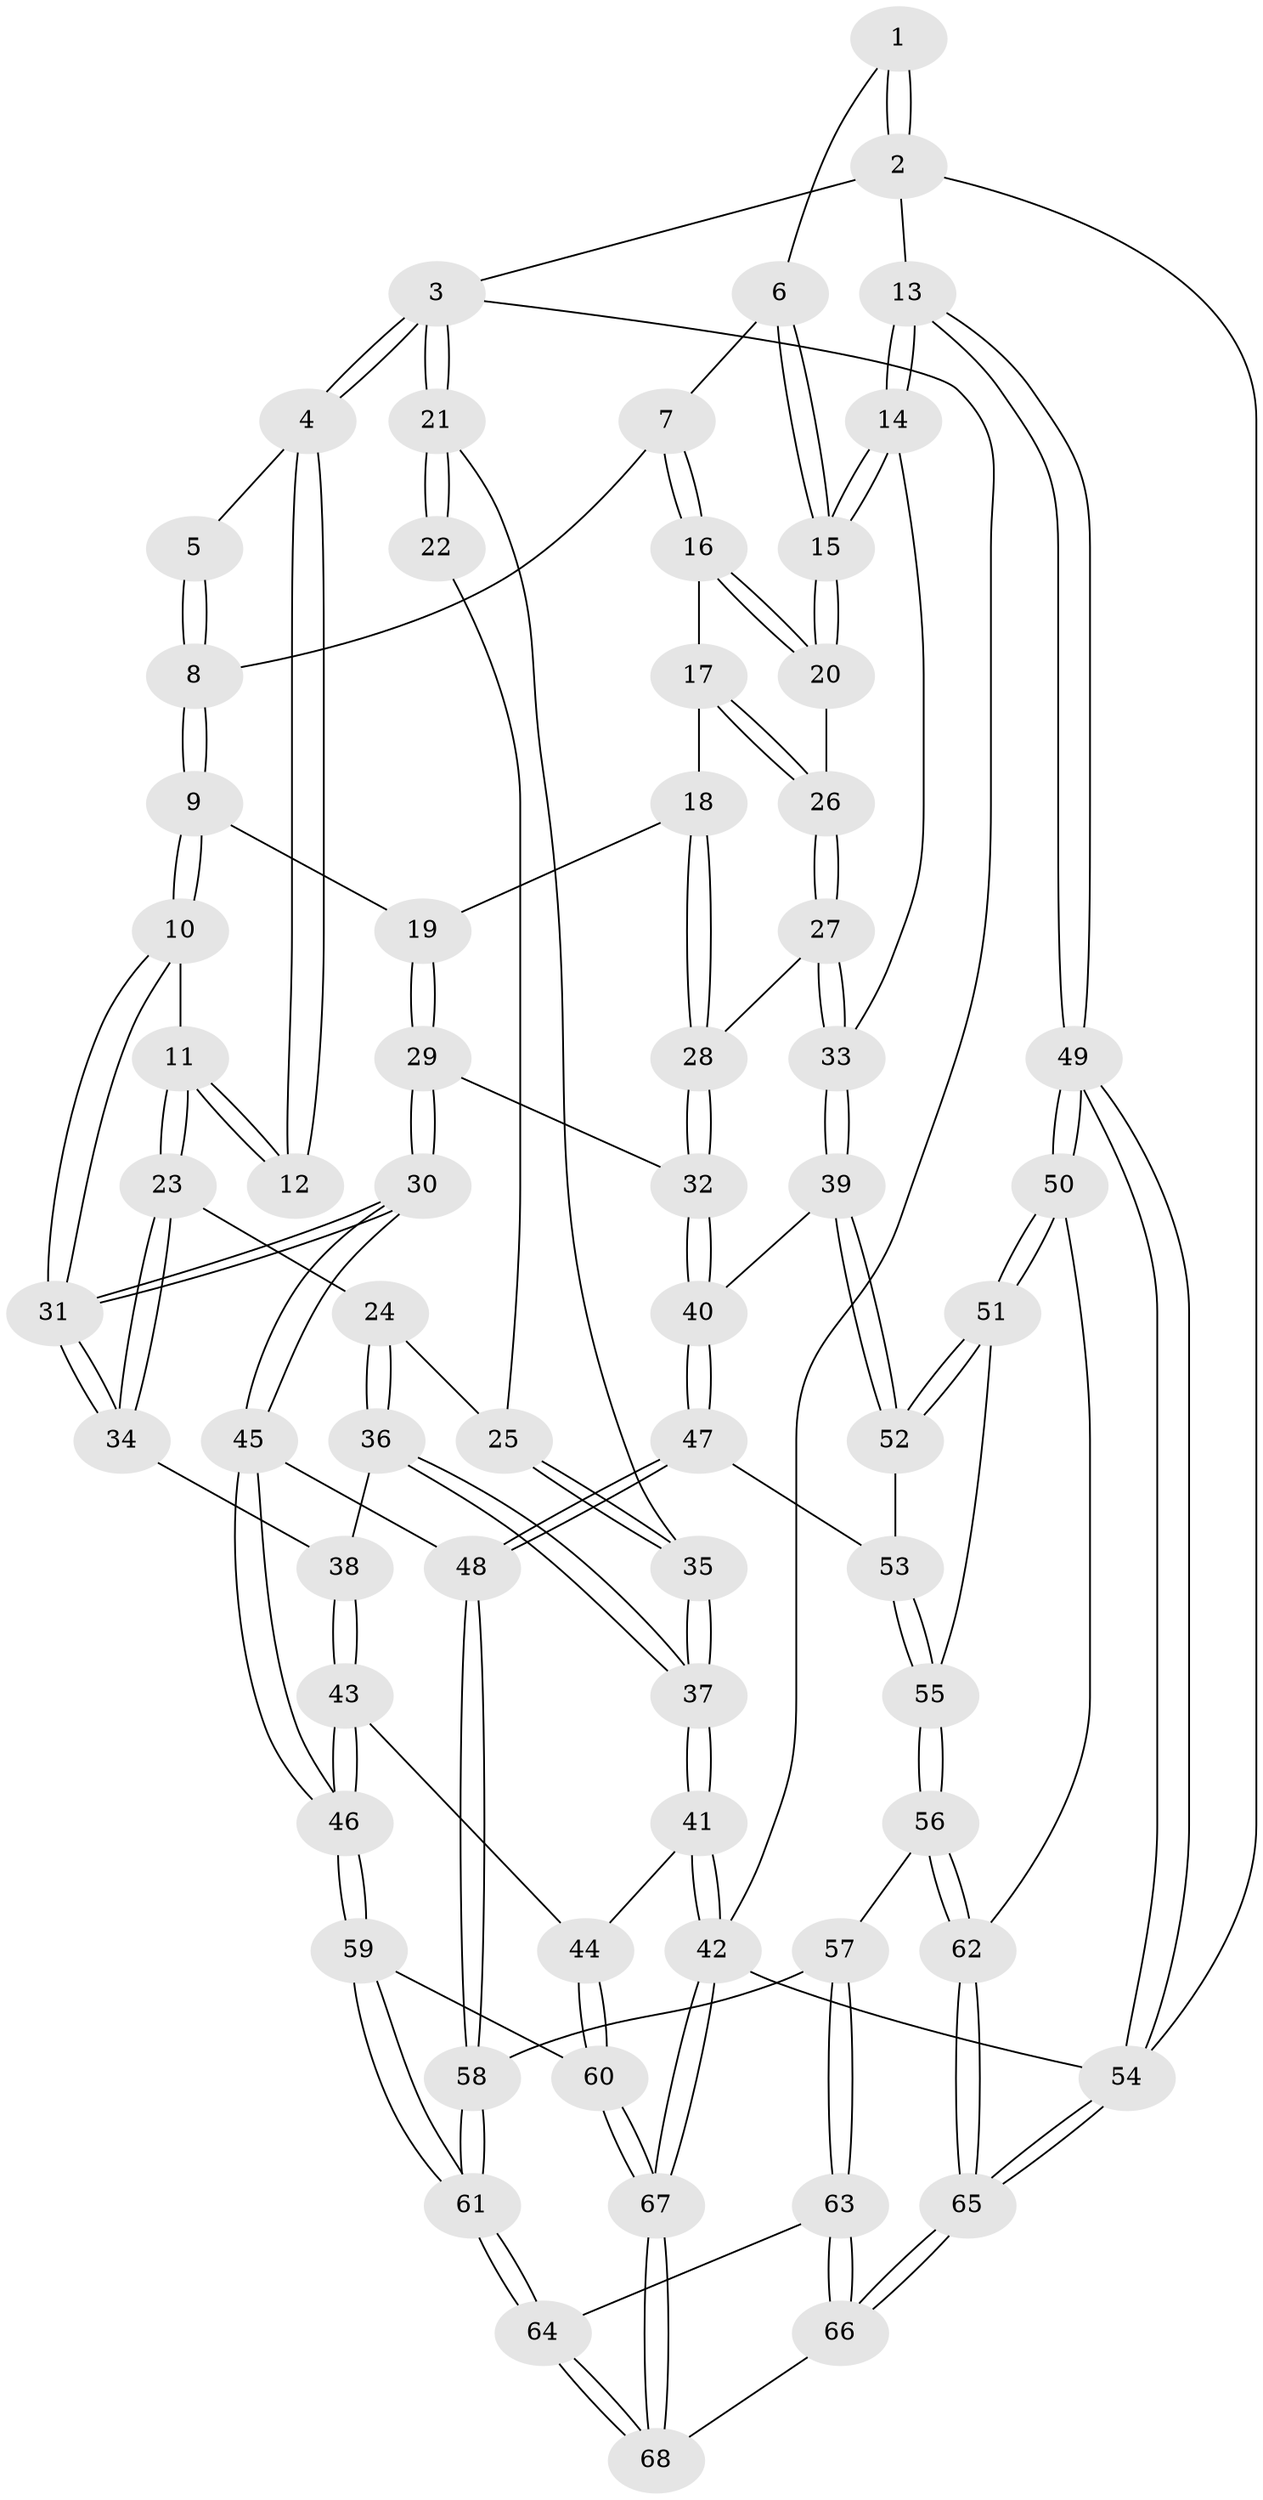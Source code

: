 // coarse degree distribution, {4: 0.2962962962962963, 2: 0.037037037037037035, 3: 0.14814814814814814, 5: 0.37037037037037035, 7: 0.07407407407407407, 6: 0.07407407407407407}
// Generated by graph-tools (version 1.1) at 2025/05/03/04/25 22:05:44]
// undirected, 68 vertices, 167 edges
graph export_dot {
graph [start="1"]
  node [color=gray90,style=filled];
  1 [pos="+0.7605933678648781+0"];
  2 [pos="+1+0"];
  3 [pos="+0+0"];
  4 [pos="+0.2234041686350791+0"];
  5 [pos="+0.23740489285696195+0"];
  6 [pos="+0.6202617795051061+0.08972428827726375"];
  7 [pos="+0.5717327966051238+0.12105655300060376"];
  8 [pos="+0.43141196664138926+0.09233499626250684"];
  9 [pos="+0.3653150110486167+0.23351954379520617"];
  10 [pos="+0.2609817749937538+0.24689846814972857"];
  11 [pos="+0.21725296054288287+0.2196998248504311"];
  12 [pos="+0.19300634475434827+0.08909849297148723"];
  13 [pos="+0.9657885527960275+0.3660293912037008"];
  14 [pos="+0.9349029628202566+0.36984168652377475"];
  15 [pos="+0.7433303714900258+0.2634472513795755"];
  16 [pos="+0.5595614745886704+0.15329627472115753"];
  17 [pos="+0.49031929154056647+0.23433084730118628"];
  18 [pos="+0.45577766987635027+0.2616743073347461"];
  19 [pos="+0.43247718403399926+0.2644912330841519"];
  20 [pos="+0.6038535872644425+0.2961644473793089"];
  21 [pos="+0+0.0066177529348614515"];
  22 [pos="+0.02152226106037019+0.14076325932711548"];
  23 [pos="+0.11362673183267596+0.2885345760891734"];
  24 [pos="+0.0895778956410547+0.2913046871577288"];
  25 [pos="+0.04861372464524848+0.29137130394388255"];
  26 [pos="+0.5998721174568103+0.3005842072638967"];
  27 [pos="+0.5659852467227314+0.35998370754915454"];
  28 [pos="+0.5612395465576507+0.3632458627881526"];
  29 [pos="+0.4226025648718843+0.47889782862504954"];
  30 [pos="+0.34455829387245174+0.5681315077908795"];
  31 [pos="+0.31321791819945594+0.48794167256663984"];
  32 [pos="+0.5393695539898656+0.41451739888687344"];
  33 [pos="+0.845250580861174+0.42234367623425567"];
  34 [pos="+0.1335767444882611+0.37596665388265293"];
  35 [pos="+0+0.3538449963284631"];
  36 [pos="+0.055450464201232084+0.49764002435109556"];
  37 [pos="+0+0.4874185360330378"];
  38 [pos="+0.10386914072830244+0.5067501927561145"];
  39 [pos="+0.7382714640593536+0.5123974668639346"];
  40 [pos="+0.6882867655023579+0.5237635583187145"];
  41 [pos="+0+0.740409532987613"];
  42 [pos="+0+1"];
  43 [pos="+0.24540186276523934+0.6055196977211765"];
  44 [pos="+0.08557511807923979+0.6879545951804802"];
  45 [pos="+0.3383679557581572+0.6000578676839755"];
  46 [pos="+0.32045085936208245+0.6104434789137927"];
  47 [pos="+0.6241550461332726+0.5767835692024637"];
  48 [pos="+0.4216883304741241+0.6401249370990656"];
  49 [pos="+1+0.8241949623756359"];
  50 [pos="+0.8615694151992187+0.7777188148772072"];
  51 [pos="+0.8480671569715024+0.7725462722525268"];
  52 [pos="+0.7516444390506637+0.6361905443464734"];
  53 [pos="+0.666667530262528+0.7085922110678122"];
  54 [pos="+1+1"];
  55 [pos="+0.6483492504699625+0.7811760801097747"];
  56 [pos="+0.6042591280840272+0.8093789582980299"];
  57 [pos="+0.5659078142124427+0.8056265691327469"];
  58 [pos="+0.5439781168672685+0.7977174519447244"];
  59 [pos="+0.31354217156839287+0.6387771840604415"];
  60 [pos="+0.15706219661638698+0.9338308616304067"];
  61 [pos="+0.3757345559024195+0.9847472447055385"];
  62 [pos="+0.6852149268198898+0.9374981352512485"];
  63 [pos="+0.556400902591624+0.924498018651723"];
  64 [pos="+0.3223022930817762+1"];
  65 [pos="+0.7813426778801121+1"];
  66 [pos="+0.6146418160367049+1"];
  67 [pos="+0.07405407140459845+1"];
  68 [pos="+0.309365308739008+1"];
  1 -- 2;
  1 -- 2;
  1 -- 6;
  2 -- 3;
  2 -- 13;
  2 -- 54;
  3 -- 4;
  3 -- 4;
  3 -- 21;
  3 -- 21;
  3 -- 42;
  4 -- 5;
  4 -- 12;
  4 -- 12;
  5 -- 8;
  5 -- 8;
  6 -- 7;
  6 -- 15;
  6 -- 15;
  7 -- 8;
  7 -- 16;
  7 -- 16;
  8 -- 9;
  8 -- 9;
  9 -- 10;
  9 -- 10;
  9 -- 19;
  10 -- 11;
  10 -- 31;
  10 -- 31;
  11 -- 12;
  11 -- 12;
  11 -- 23;
  11 -- 23;
  13 -- 14;
  13 -- 14;
  13 -- 49;
  13 -- 49;
  14 -- 15;
  14 -- 15;
  14 -- 33;
  15 -- 20;
  15 -- 20;
  16 -- 17;
  16 -- 20;
  16 -- 20;
  17 -- 18;
  17 -- 26;
  17 -- 26;
  18 -- 19;
  18 -- 28;
  18 -- 28;
  19 -- 29;
  19 -- 29;
  20 -- 26;
  21 -- 22;
  21 -- 22;
  21 -- 35;
  22 -- 25;
  23 -- 24;
  23 -- 34;
  23 -- 34;
  24 -- 25;
  24 -- 36;
  24 -- 36;
  25 -- 35;
  25 -- 35;
  26 -- 27;
  26 -- 27;
  27 -- 28;
  27 -- 33;
  27 -- 33;
  28 -- 32;
  28 -- 32;
  29 -- 30;
  29 -- 30;
  29 -- 32;
  30 -- 31;
  30 -- 31;
  30 -- 45;
  30 -- 45;
  31 -- 34;
  31 -- 34;
  32 -- 40;
  32 -- 40;
  33 -- 39;
  33 -- 39;
  34 -- 38;
  35 -- 37;
  35 -- 37;
  36 -- 37;
  36 -- 37;
  36 -- 38;
  37 -- 41;
  37 -- 41;
  38 -- 43;
  38 -- 43;
  39 -- 40;
  39 -- 52;
  39 -- 52;
  40 -- 47;
  40 -- 47;
  41 -- 42;
  41 -- 42;
  41 -- 44;
  42 -- 67;
  42 -- 67;
  42 -- 54;
  43 -- 44;
  43 -- 46;
  43 -- 46;
  44 -- 60;
  44 -- 60;
  45 -- 46;
  45 -- 46;
  45 -- 48;
  46 -- 59;
  46 -- 59;
  47 -- 48;
  47 -- 48;
  47 -- 53;
  48 -- 58;
  48 -- 58;
  49 -- 50;
  49 -- 50;
  49 -- 54;
  49 -- 54;
  50 -- 51;
  50 -- 51;
  50 -- 62;
  51 -- 52;
  51 -- 52;
  51 -- 55;
  52 -- 53;
  53 -- 55;
  53 -- 55;
  54 -- 65;
  54 -- 65;
  55 -- 56;
  55 -- 56;
  56 -- 57;
  56 -- 62;
  56 -- 62;
  57 -- 58;
  57 -- 63;
  57 -- 63;
  58 -- 61;
  58 -- 61;
  59 -- 60;
  59 -- 61;
  59 -- 61;
  60 -- 67;
  60 -- 67;
  61 -- 64;
  61 -- 64;
  62 -- 65;
  62 -- 65;
  63 -- 64;
  63 -- 66;
  63 -- 66;
  64 -- 68;
  64 -- 68;
  65 -- 66;
  65 -- 66;
  66 -- 68;
  67 -- 68;
  67 -- 68;
}
